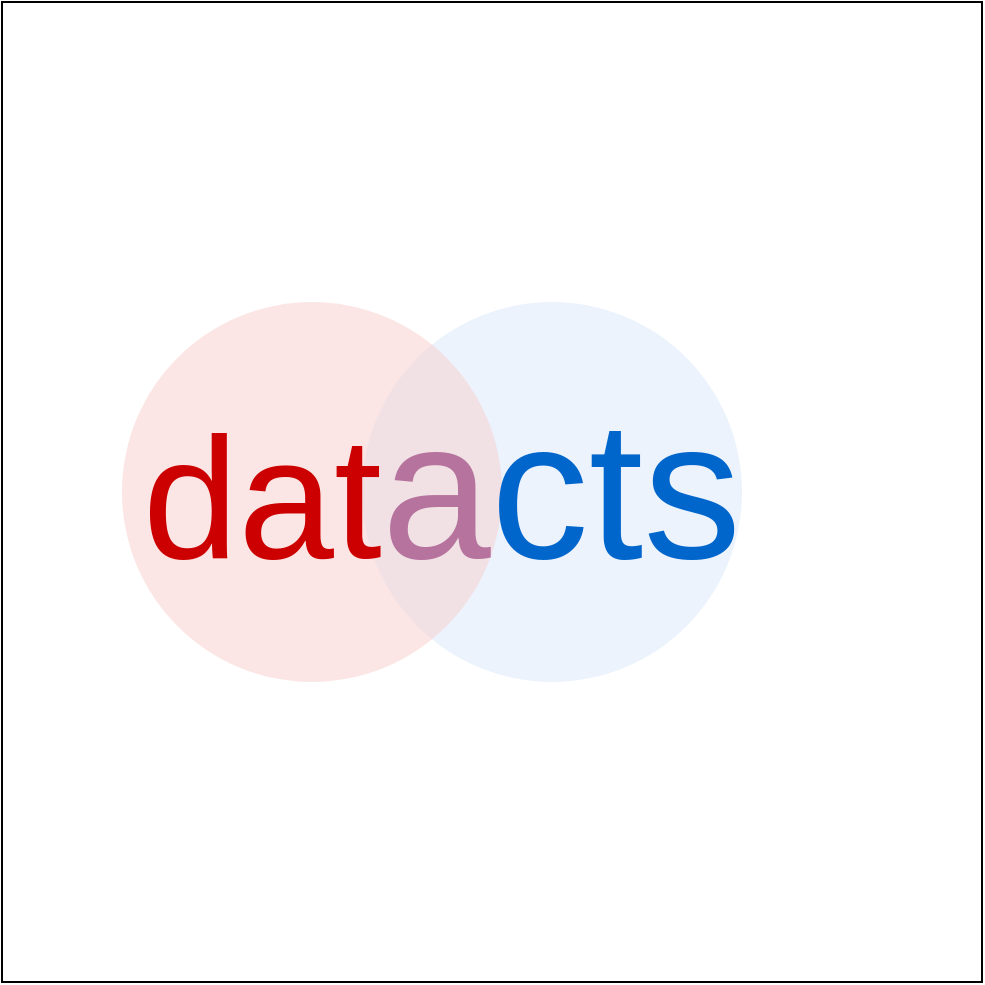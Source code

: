 <mxfile type="github" version="13.1.14"><diagram id="xvOL5cCLOGGHD0OD97oW" name="Page-1"><mxGraphModel grid="1" dx="961" dy="647" gridSize="10" guides="1" tooltips="1" connect="1" arrows="1" fold="1" page="1" pageScale="1" pageWidth="850" pageHeight="1100" math="0" shadow="0" extFonts="Rubik^https://fonts.googleapis.com/css?family=Rubik|fjalla one^https://fonts.googleapis.com/css?family=fjalla+one"><root><mxCell id="0"/><mxCell id="1" parent="0"/><mxCell id="DVM00nKpNGjEJjbvMJ12-4" value="" parent="1" style="whiteSpace=wrap;html=1;aspect=fixed;fontFamily=fjalla one;FType=g;" vertex="1"><mxGeometry as="geometry" x="200" y="30" width="490" height="490"/></mxCell><mxCell id="DVM00nKpNGjEJjbvMJ12-1" value="" parent="1" style="ellipse;whiteSpace=wrap;html=1;aspect=fixed;opacity=50;fillColor=#dae8fc;strokeColor=none;" vertex="1"><mxGeometry as="geometry" x="380" y="180" width="190" height="190"/></mxCell><mxCell id="DVM00nKpNGjEJjbvMJ12-2" value="" parent="1" style="ellipse;whiteSpace=wrap;html=1;aspect=fixed;opacity=50;fillColor=#f8cecc;strokeColor=none;" vertex="1"><mxGeometry as="geometry" x="260" y="180" width="190" height="190"/></mxCell><mxCell id="DVM00nKpNGjEJjbvMJ12-3" value="&lt;font style=&quot;font-size: 98px&quot;&gt;&lt;font style=&quot;font-size: 98px&quot;&gt;&lt;font style=&quot;font-size: 98px&quot;&gt;&lt;font style=&quot;font-size: 98px&quot;&gt;&lt;font style=&quot;font-size: 98px&quot;&gt;&lt;font style=&quot;font-size: 98px&quot;&gt;&lt;font style=&quot;font-size: 98px&quot;&gt;&lt;font style=&quot;font-size: 98px&quot;&gt;&lt;font style=&quot;font-size: 98px&quot;&gt;&lt;font style=&quot;font-size: 98px&quot;&gt;&lt;font style=&quot;font-size: 98px&quot;&gt;&lt;font style=&quot;font-size: 98px&quot;&gt;&lt;font style=&quot;font-size: 98px&quot;&gt;&lt;font style=&quot;font-size: 98px&quot;&gt;&lt;font style=&quot;font-size: 98px&quot;&gt;&lt;font style=&quot;font-size: 98px&quot;&gt;&lt;font style=&quot;font-size: 98px&quot;&gt;&lt;font style=&quot;font-size: 98px&quot;&gt;&lt;font style=&quot;font-size: 98px&quot;&gt;&lt;font style=&quot;font-size: 98px&quot;&gt;&lt;font style=&quot;font-size: 98px&quot;&gt;&lt;font style=&quot;font-size: 98px&quot;&gt;&lt;font style=&quot;font-size: 98px&quot;&gt;&lt;font style=&quot;font-size: 98px&quot;&gt;&lt;font style=&quot;font-size: 98px&quot;&gt;&lt;font style=&quot;font-size: 98px&quot;&gt;&lt;font style=&quot;font-size: 98px&quot;&gt;&lt;font face=&quot;Helvetica&quot;&gt;&lt;font color=&quot;#cc0000&quot; style=&quot;font-size: 86px&quot;&gt;dat&lt;/font&gt;&lt;font color=&quot;#b5739d&quot; style=&quot;font-size: 98px&quot;&gt;a&lt;/font&gt;&lt;/font&gt;&lt;/font&gt;&lt;/font&gt;&lt;/font&gt;&lt;/font&gt;&lt;/font&gt;&lt;/font&gt;&lt;/font&gt;&lt;/font&gt;&lt;/font&gt;&lt;/font&gt;&lt;/font&gt;&lt;/font&gt;&lt;/font&gt;&lt;/font&gt;&lt;/font&gt;&lt;font color=&quot;#0066cc&quot; style=&quot;font-size: 98px&quot;&gt;&lt;font face=&quot;Helvetica&quot; style=&quot;font-size: 98px&quot;&gt;cts&lt;/font&gt;&lt;br&gt;&lt;/font&gt;&lt;/font&gt;&lt;/font&gt;&lt;/font&gt;&lt;/font&gt;&lt;/font&gt;&lt;/font&gt;&lt;/font&gt;&lt;/font&gt;&lt;/font&gt;&lt;/font&gt;&lt;/font&gt;&lt;/font&gt;" parent="1" style="text;html=1;strokeColor=none;fillColor=none;align=center;verticalAlign=middle;whiteSpace=wrap;rounded=0;opacity=50;fontFamily=fjalla one;FType=g;" vertex="1"><mxGeometry as="geometry" x="270" y="235" width="300" height="80"/></mxCell></root></mxGraphModel></diagram></mxfile>